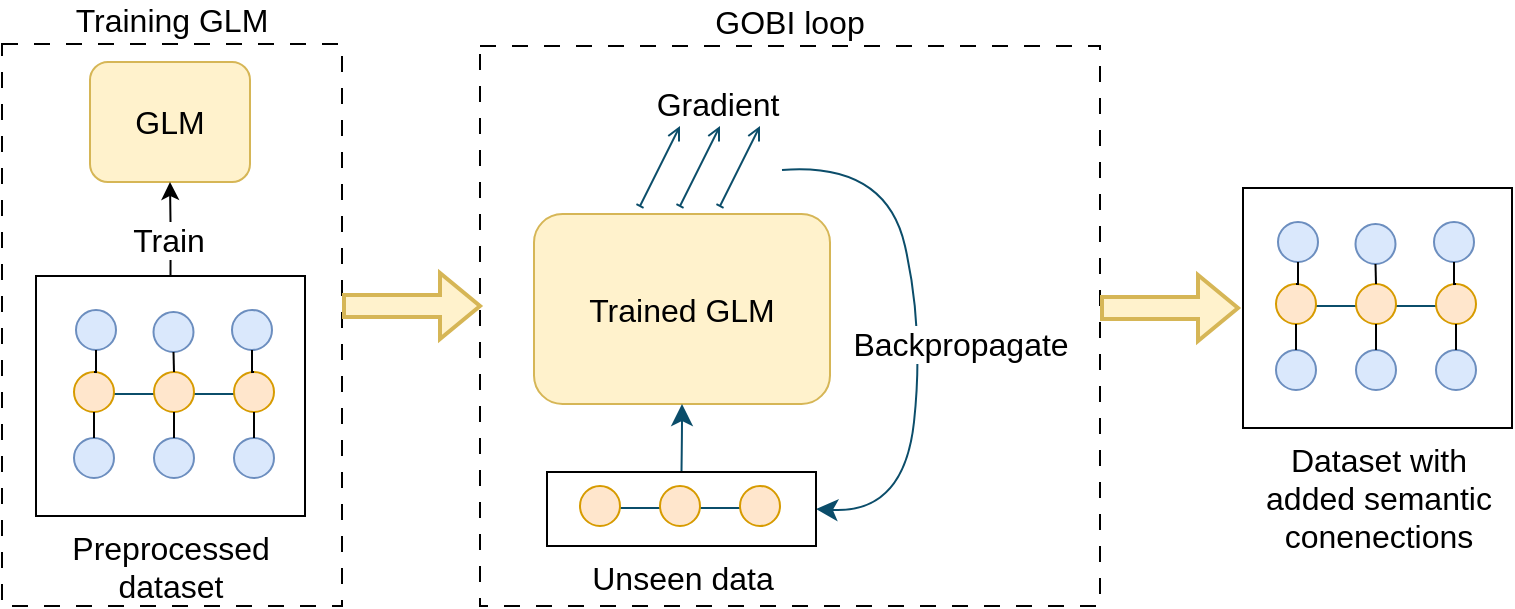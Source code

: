 <mxfile version="25.0.3" pages="2">
  <diagram name="Page-1" id="j71qi2FlLYeepC6pEye_">
    <mxGraphModel dx="1080" dy="1282" grid="1" gridSize="10" guides="1" tooltips="1" connect="1" arrows="1" fold="1" page="0" pageScale="1" pageWidth="850" pageHeight="1100" background="none" math="0" shadow="0">
      <root>
        <mxCell id="0" />
        <mxCell id="1" parent="0" />
        <mxCell id="PmZuJOxVh3LqJIQ0Piew-5" value="GOBI loop" style="rounded=0;whiteSpace=wrap;html=1;dashed=1;labelPosition=center;verticalLabelPosition=top;align=center;verticalAlign=bottom;fontSize=16;labelBackgroundColor=default;dashPattern=8 8;" parent="1" vertex="1">
          <mxGeometry x="280" y="-240" width="310" height="280" as="geometry" />
        </mxCell>
        <mxCell id="VduUfzYFmFQhs_q6ywTN-1" value="&lt;font color=&quot;#000000&quot;&gt;Trained GLM&lt;/font&gt;" style="rounded=1;whiteSpace=wrap;html=1;fontSize=16;labelBackgroundColor=none;fillColor=#fff2cc;strokeColor=#d6b656;" parent="1" vertex="1">
          <mxGeometry x="307" y="-156" width="148" height="95" as="geometry" />
        </mxCell>
        <mxCell id="VduUfzYFmFQhs_q6ywTN-7" value="" style="endArrow=classic;html=1;rounded=0;fontSize=12;startSize=8;endSize=8;curved=1;exitX=0.5;exitY=0;exitDx=0;exitDy=0;entryX=0.5;entryY=1;entryDx=0;entryDy=0;labelBackgroundColor=none;fontColor=default;strokeColor=#0B4D6A;" parent="1" source="VduUfzYFmFQhs_q6ywTN-3" target="VduUfzYFmFQhs_q6ywTN-1" edge="1">
          <mxGeometry width="50" height="50" relative="1" as="geometry">
            <mxPoint x="377" y="-36" as="sourcePoint" />
            <mxPoint x="373" y="-52" as="targetPoint" />
            <Array as="points">
              <mxPoint x="381" y="-47" />
            </Array>
          </mxGeometry>
        </mxCell>
        <mxCell id="VduUfzYFmFQhs_q6ywTN-9" value="&lt;font style=&quot;font-size: 16px;&quot;&gt;Backpropagate&lt;/font&gt;" style="curved=1;endArrow=classic;html=1;rounded=0;fontSize=12;startSize=9;endSize=8;entryX=1;entryY=0.5;entryDx=0;entryDy=0;startArrow=none;startFill=0;labelPosition=center;verticalLabelPosition=middle;align=center;verticalAlign=middle;labelBackgroundColor=default;fontColor=default;strokeColor=#0B4D6A;" parent="1" target="VduUfzYFmFQhs_q6ywTN-3" edge="1">
          <mxGeometry x="0.044" y="19" width="50" height="50" relative="1" as="geometry">
            <mxPoint x="431" y="-178" as="sourcePoint" />
            <mxPoint x="450" y="-80" as="targetPoint" />
            <Array as="points">
              <mxPoint x="483" y="-182" />
              <mxPoint x="502" y="-98" />
              <mxPoint x="492" y="-6" />
            </Array>
            <mxPoint as="offset" />
          </mxGeometry>
        </mxCell>
        <mxCell id="VduUfzYFmFQhs_q6ywTN-17" value="" style="endArrow=open;html=1;rounded=0;fontSize=12;startSize=2;endSize=5;curved=1;endFill=0;startArrow=baseDash;startFill=0;movable=0;resizable=0;rotatable=0;deletable=0;editable=0;locked=1;connectable=0;labelBackgroundColor=none;fontColor=default;strokeColor=#0B4D6A;" parent="1" edge="1">
          <mxGeometry width="50" height="50" relative="1" as="geometry">
            <mxPoint x="380" y="-160" as="sourcePoint" />
            <mxPoint x="400" y="-200" as="targetPoint" />
          </mxGeometry>
        </mxCell>
        <mxCell id="VduUfzYFmFQhs_q6ywTN-19" value="" style="endArrow=open;html=1;rounded=0;fontSize=12;startSize=2;endSize=5;curved=1;endFill=0;startArrow=baseDash;startFill=0;movable=0;resizable=0;rotatable=0;deletable=0;editable=0;locked=1;connectable=0;labelBackgroundColor=none;fontColor=default;strokeColor=#0B4D6A;" parent="1" edge="1">
          <mxGeometry width="50" height="50" relative="1" as="geometry">
            <mxPoint x="400" y="-160" as="sourcePoint" />
            <mxPoint x="420" y="-200" as="targetPoint" />
          </mxGeometry>
        </mxCell>
        <mxCell id="VduUfzYFmFQhs_q6ywTN-20" value="" style="endArrow=open;html=1;rounded=0;fontSize=12;startSize=2;endSize=5;curved=1;endFill=0;startArrow=baseDash;startFill=0;movable=0;resizable=0;rotatable=0;deletable=0;editable=0;locked=1;connectable=0;labelBackgroundColor=none;fontColor=default;strokeColor=#0B4D6A;" parent="1" edge="1">
          <mxGeometry width="50" height="50" relative="1" as="geometry">
            <mxPoint x="360" y="-160" as="sourcePoint" />
            <mxPoint x="380" y="-200" as="targetPoint" />
          </mxGeometry>
        </mxCell>
        <mxCell id="VduUfzYFmFQhs_q6ywTN-22" value="&lt;font color=&quot;#000000&quot;&gt;Gradient&lt;/font&gt;" style="text;strokeColor=none;fillColor=none;html=1;align=center;verticalAlign=middle;whiteSpace=wrap;rounded=0;fontSize=16;labelBackgroundColor=none;fontColor=#EEEEEE;" parent="1" vertex="1">
          <mxGeometry x="364" y="-226" width="70" height="30" as="geometry" />
        </mxCell>
        <mxCell id="PmZuJOxVh3LqJIQ0Piew-4" value="" style="group" parent="1" vertex="1" connectable="0">
          <mxGeometry x="313.5" y="-27" width="134.5" height="37" as="geometry" />
        </mxCell>
        <mxCell id="VduUfzYFmFQhs_q6ywTN-3" value="&lt;font color=&quot;#000000&quot;&gt;Unseen data&lt;/font&gt;" style="rounded=0;whiteSpace=wrap;html=1;fontSize=16;labelPosition=center;verticalLabelPosition=bottom;align=center;verticalAlign=top;labelBackgroundColor=none;" parent="PmZuJOxVh3LqJIQ0Piew-4" vertex="1">
          <mxGeometry width="134.5" height="37" as="geometry" />
        </mxCell>
        <mxCell id="PmZuJOxVh3LqJIQ0Piew-3" value="" style="group" parent="PmZuJOxVh3LqJIQ0Piew-4" vertex="1" connectable="0">
          <mxGeometry x="16.5" y="7" width="100" height="20" as="geometry" />
        </mxCell>
        <mxCell id="VduUfzYFmFQhs_q6ywTN-27" style="edgeStyle=none;curved=1;rounded=0;orthogonalLoop=1;jettySize=auto;html=1;exitX=1;exitY=0.5;exitDx=0;exitDy=0;entryX=0;entryY=0.5;entryDx=0;entryDy=0;fontSize=12;startSize=8;endSize=8;endArrow=none;endFill=0;labelBackgroundColor=none;fontColor=default;strokeColor=#0B4D6A;" parent="PmZuJOxVh3LqJIQ0Piew-3" edge="1">
          <mxGeometry relative="1" as="geometry">
            <mxPoint x="20" y="11" as="sourcePoint" />
            <mxPoint x="40" y="11" as="targetPoint" />
          </mxGeometry>
        </mxCell>
        <mxCell id="VduUfzYFmFQhs_q6ywTN-23" value="" style="ellipse;whiteSpace=wrap;html=1;aspect=fixed;fontSize=16;labelBackgroundColor=none;fillColor=#ffe6cc;strokeColor=#d79b00;" parent="PmZuJOxVh3LqJIQ0Piew-3" vertex="1">
          <mxGeometry width="20" height="20" as="geometry" />
        </mxCell>
        <mxCell id="VduUfzYFmFQhs_q6ywTN-28" style="edgeStyle=none;curved=1;rounded=0;orthogonalLoop=1;jettySize=auto;html=1;exitX=1;exitY=0.5;exitDx=0;exitDy=0;entryX=0;entryY=0.5;entryDx=0;entryDy=0;fontSize=12;startSize=8;endSize=8;endArrow=none;endFill=0;labelBackgroundColor=none;fontColor=default;strokeColor=#0B4D6A;" parent="PmZuJOxVh3LqJIQ0Piew-3" edge="1">
          <mxGeometry relative="1" as="geometry">
            <mxPoint x="60" y="11" as="sourcePoint" />
            <mxPoint x="80" y="11" as="targetPoint" />
          </mxGeometry>
        </mxCell>
        <mxCell id="VduUfzYFmFQhs_q6ywTN-24" value="" style="ellipse;whiteSpace=wrap;html=1;aspect=fixed;fontSize=16;labelBackgroundColor=none;fillColor=#ffe6cc;strokeColor=#d79b00;" parent="PmZuJOxVh3LqJIQ0Piew-3" vertex="1">
          <mxGeometry x="40" width="20" height="20" as="geometry" />
        </mxCell>
        <mxCell id="VduUfzYFmFQhs_q6ywTN-25" value="" style="ellipse;whiteSpace=wrap;html=1;aspect=fixed;fontSize=16;labelBackgroundColor=none;fillColor=#ffe6cc;strokeColor=#d79b00;" parent="PmZuJOxVh3LqJIQ0Piew-3" vertex="1">
          <mxGeometry x="80" width="20" height="20" as="geometry" />
        </mxCell>
        <mxCell id="PmZuJOxVh3LqJIQ0Piew-6" value="" style="shape=flexArrow;endArrow=classic;html=1;rounded=0;strokeWidth=2;fillColor=#fff2cc;strokeColor=#d6b656;" parent="1" edge="1">
          <mxGeometry width="50" height="50" relative="1" as="geometry">
            <mxPoint x="590" y="-109" as="sourcePoint" />
            <mxPoint x="660" y="-109" as="targetPoint" />
          </mxGeometry>
        </mxCell>
        <mxCell id="PmZuJOxVh3LqJIQ0Piew-59" value="" style="group" parent="1" vertex="1" connectable="0">
          <mxGeometry x="41" y="-241" width="170" height="281" as="geometry" />
        </mxCell>
        <mxCell id="PmZuJOxVh3LqJIQ0Piew-58" value="&lt;font style=&quot;font-size: 16px;&quot;&gt;Training GLM&lt;/font&gt;" style="rounded=0;whiteSpace=wrap;html=1;dashed=1;dashPattern=8 8;labelPosition=center;verticalLabelPosition=top;align=center;verticalAlign=bottom;" parent="PmZuJOxVh3LqJIQ0Piew-59" vertex="1">
          <mxGeometry width="170" height="281" as="geometry" />
        </mxCell>
        <mxCell id="PmZuJOxVh3LqJIQ0Piew-33" value="&lt;font color=&quot;#000000&quot;&gt;GLM&lt;/font&gt;" style="rounded=1;whiteSpace=wrap;html=1;fontSize=16;labelBackgroundColor=none;fillColor=#fff2cc;strokeColor=#d6b656;" parent="PmZuJOxVh3LqJIQ0Piew-59" vertex="1">
          <mxGeometry x="44" y="9" width="80" height="60" as="geometry" />
        </mxCell>
        <mxCell id="PmZuJOxVh3LqJIQ0Piew-56" style="edgeStyle=orthogonalEdgeStyle;rounded=0;orthogonalLoop=1;jettySize=auto;html=1;exitX=0.5;exitY=0;exitDx=0;exitDy=0;" parent="PmZuJOxVh3LqJIQ0Piew-59" source="PmZuJOxVh3LqJIQ0Piew-34" target="PmZuJOxVh3LqJIQ0Piew-33" edge="1">
          <mxGeometry relative="1" as="geometry" />
        </mxCell>
        <mxCell id="PmZuJOxVh3LqJIQ0Piew-57" value="Train" style="edgeLabel;html=1;align=center;verticalAlign=middle;resizable=0;points=[];fontSize=16;" parent="PmZuJOxVh3LqJIQ0Piew-56" vertex="1" connectable="0">
          <mxGeometry x="-0.224" y="2" relative="1" as="geometry">
            <mxPoint as="offset" />
          </mxGeometry>
        </mxCell>
        <mxCell id="PmZuJOxVh3LqJIQ0Piew-34" value="&lt;font color=&quot;#000000&quot;&gt;Preprocessed dataset&lt;/font&gt;" style="rounded=0;whiteSpace=wrap;html=1;fontSize=16;labelPosition=center;verticalLabelPosition=bottom;align=center;verticalAlign=top;labelBackgroundColor=none;" parent="PmZuJOxVh3LqJIQ0Piew-59" vertex="1">
          <mxGeometry x="17" y="116" width="134.5" height="120" as="geometry" />
        </mxCell>
        <mxCell id="PmZuJOxVh3LqJIQ0Piew-35" value="" style="group" parent="PmZuJOxVh3LqJIQ0Piew-59" vertex="1" connectable="0">
          <mxGeometry x="36" y="133" width="100" height="84" as="geometry" />
        </mxCell>
        <mxCell id="PmZuJOxVh3LqJIQ0Piew-36" style="edgeStyle=none;curved=1;rounded=0;orthogonalLoop=1;jettySize=auto;html=1;exitX=1;exitY=0.5;exitDx=0;exitDy=0;entryX=0;entryY=0.5;entryDx=0;entryDy=0;fontSize=12;startSize=8;endSize=8;endArrow=none;endFill=0;labelBackgroundColor=none;fontColor=default;strokeColor=#0B4D6A;" parent="PmZuJOxVh3LqJIQ0Piew-35" edge="1">
          <mxGeometry relative="1" as="geometry">
            <mxPoint x="20" y="42" as="sourcePoint" />
            <mxPoint x="40" y="42" as="targetPoint" />
          </mxGeometry>
        </mxCell>
        <mxCell id="PmZuJOxVh3LqJIQ0Piew-37" value="" style="ellipse;whiteSpace=wrap;html=1;aspect=fixed;fontSize=16;labelBackgroundColor=none;fillColor=#ffe6cc;strokeColor=#d79b00;" parent="PmZuJOxVh3LqJIQ0Piew-35" vertex="1">
          <mxGeometry y="31" width="20" height="20" as="geometry" />
        </mxCell>
        <mxCell id="PmZuJOxVh3LqJIQ0Piew-38" style="edgeStyle=none;curved=1;rounded=0;orthogonalLoop=1;jettySize=auto;html=1;exitX=1;exitY=0.5;exitDx=0;exitDy=0;entryX=0;entryY=0.5;entryDx=0;entryDy=0;fontSize=12;startSize=8;endSize=8;endArrow=none;endFill=0;labelBackgroundColor=none;fontColor=default;strokeColor=#0B4D6A;" parent="PmZuJOxVh3LqJIQ0Piew-35" edge="1">
          <mxGeometry relative="1" as="geometry">
            <mxPoint x="60" y="42" as="sourcePoint" />
            <mxPoint x="80" y="42" as="targetPoint" />
          </mxGeometry>
        </mxCell>
        <mxCell id="PmZuJOxVh3LqJIQ0Piew-39" value="" style="ellipse;whiteSpace=wrap;html=1;aspect=fixed;fontSize=16;labelBackgroundColor=none;fillColor=#ffe6cc;strokeColor=#d79b00;" parent="PmZuJOxVh3LqJIQ0Piew-35" vertex="1">
          <mxGeometry x="40" y="31" width="20" height="20" as="geometry" />
        </mxCell>
        <mxCell id="PmZuJOxVh3LqJIQ0Piew-40" value="" style="ellipse;whiteSpace=wrap;html=1;aspect=fixed;fontSize=16;labelBackgroundColor=none;fillColor=#ffe6cc;strokeColor=#d79b00;" parent="PmZuJOxVh3LqJIQ0Piew-35" vertex="1">
          <mxGeometry x="80" y="31" width="20" height="20" as="geometry" />
        </mxCell>
        <mxCell id="PmZuJOxVh3LqJIQ0Piew-41" value="" style="ellipse;whiteSpace=wrap;html=1;aspect=fixed;fontSize=16;labelBackgroundColor=none;fillColor=#dae8fc;strokeColor=#6c8ebf;" parent="PmZuJOxVh3LqJIQ0Piew-35" vertex="1">
          <mxGeometry y="64" width="20" height="20" as="geometry" />
        </mxCell>
        <mxCell id="PmZuJOxVh3LqJIQ0Piew-42" value="" style="ellipse;whiteSpace=wrap;html=1;aspect=fixed;fontSize=16;labelBackgroundColor=none;fillColor=#dae8fc;strokeColor=#6c8ebf;" parent="PmZuJOxVh3LqJIQ0Piew-35" vertex="1">
          <mxGeometry x="40" y="64" width="20" height="20" as="geometry" />
        </mxCell>
        <mxCell id="PmZuJOxVh3LqJIQ0Piew-43" style="edgeStyle=orthogonalEdgeStyle;rounded=0;orthogonalLoop=1;jettySize=auto;html=1;exitX=0.5;exitY=1;exitDx=0;exitDy=0;entryX=0.5;entryY=0;entryDx=0;entryDy=0;endArrow=none;endFill=0;" parent="PmZuJOxVh3LqJIQ0Piew-35" source="PmZuJOxVh3LqJIQ0Piew-39" target="PmZuJOxVh3LqJIQ0Piew-42" edge="1">
          <mxGeometry relative="1" as="geometry" />
        </mxCell>
        <mxCell id="PmZuJOxVh3LqJIQ0Piew-44" value="" style="ellipse;whiteSpace=wrap;html=1;aspect=fixed;fontSize=16;labelBackgroundColor=none;fillColor=#dae8fc;strokeColor=#6c8ebf;" parent="PmZuJOxVh3LqJIQ0Piew-35" vertex="1">
          <mxGeometry x="80" y="64" width="20" height="20" as="geometry" />
        </mxCell>
        <mxCell id="PmZuJOxVh3LqJIQ0Piew-45" style="edgeStyle=orthogonalEdgeStyle;rounded=0;orthogonalLoop=1;jettySize=auto;html=1;exitX=0.5;exitY=1;exitDx=0;exitDy=0;entryX=0.5;entryY=0;entryDx=0;entryDy=0;endArrow=none;endFill=0;" parent="PmZuJOxVh3LqJIQ0Piew-35" source="PmZuJOxVh3LqJIQ0Piew-40" target="PmZuJOxVh3LqJIQ0Piew-44" edge="1">
          <mxGeometry relative="1" as="geometry" />
        </mxCell>
        <mxCell id="PmZuJOxVh3LqJIQ0Piew-46" value="" style="ellipse;whiteSpace=wrap;html=1;aspect=fixed;fontSize=16;labelBackgroundColor=none;fillColor=#dae8fc;strokeColor=#6c8ebf;" parent="PmZuJOxVh3LqJIQ0Piew-35" vertex="1">
          <mxGeometry x="1" width="20" height="20" as="geometry" />
        </mxCell>
        <mxCell id="PmZuJOxVh3LqJIQ0Piew-47" style="edgeStyle=orthogonalEdgeStyle;rounded=0;orthogonalLoop=1;jettySize=auto;html=1;exitX=0.5;exitY=0;exitDx=0;exitDy=0;entryX=0.5;entryY=1;entryDx=0;entryDy=0;endArrow=none;endFill=0;" parent="PmZuJOxVh3LqJIQ0Piew-35" source="PmZuJOxVh3LqJIQ0Piew-37" target="PmZuJOxVh3LqJIQ0Piew-46" edge="1">
          <mxGeometry relative="1" as="geometry" />
        </mxCell>
        <mxCell id="PmZuJOxVh3LqJIQ0Piew-48" value="" style="ellipse;whiteSpace=wrap;html=1;aspect=fixed;fontSize=16;labelBackgroundColor=none;fillColor=#dae8fc;strokeColor=#6c8ebf;" parent="PmZuJOxVh3LqJIQ0Piew-35" vertex="1">
          <mxGeometry x="39.75" y="1" width="20" height="20" as="geometry" />
        </mxCell>
        <mxCell id="PmZuJOxVh3LqJIQ0Piew-49" value="" style="ellipse;whiteSpace=wrap;html=1;aspect=fixed;fontSize=16;labelBackgroundColor=none;fillColor=#dae8fc;strokeColor=#6c8ebf;" parent="PmZuJOxVh3LqJIQ0Piew-35" vertex="1">
          <mxGeometry x="79" width="20" height="20" as="geometry" />
        </mxCell>
        <mxCell id="PmZuJOxVh3LqJIQ0Piew-50" style="rounded=0;orthogonalLoop=1;jettySize=auto;html=1;exitX=0.5;exitY=0;exitDx=0;exitDy=0;entryX=0.5;entryY=1;entryDx=0;entryDy=0;strokeColor=none;endArrow=none;endFill=0;" parent="PmZuJOxVh3LqJIQ0Piew-35" source="PmZuJOxVh3LqJIQ0Piew-39" target="PmZuJOxVh3LqJIQ0Piew-48" edge="1">
          <mxGeometry relative="1" as="geometry" />
        </mxCell>
        <mxCell id="PmZuJOxVh3LqJIQ0Piew-51" value="" style="endArrow=none;html=1;rounded=0;entryX=0.5;entryY=1;entryDx=0;entryDy=0;exitX=0.5;exitY=0;exitDx=0;exitDy=0;" parent="PmZuJOxVh3LqJIQ0Piew-35" source="PmZuJOxVh3LqJIQ0Piew-39" target="PmZuJOxVh3LqJIQ0Piew-48" edge="1">
          <mxGeometry width="50" height="50" relative="1" as="geometry">
            <mxPoint x="-194" y="123" as="sourcePoint" />
            <mxPoint x="-144" y="73" as="targetPoint" />
          </mxGeometry>
        </mxCell>
        <mxCell id="PmZuJOxVh3LqJIQ0Piew-52" style="edgeStyle=orthogonalEdgeStyle;rounded=0;orthogonalLoop=1;jettySize=auto;html=1;exitX=0.5;exitY=0;exitDx=0;exitDy=0;entryX=0.5;entryY=1;entryDx=0;entryDy=0;endArrow=none;endFill=0;" parent="PmZuJOxVh3LqJIQ0Piew-35" source="PmZuJOxVh3LqJIQ0Piew-40" target="PmZuJOxVh3LqJIQ0Piew-49" edge="1">
          <mxGeometry relative="1" as="geometry" />
        </mxCell>
        <mxCell id="PmZuJOxVh3LqJIQ0Piew-53" value="" style="endArrow=none;html=1;rounded=0;entryX=0.5;entryY=1;entryDx=0;entryDy=0;" parent="PmZuJOxVh3LqJIQ0Piew-35" source="PmZuJOxVh3LqJIQ0Piew-41" target="PmZuJOxVh3LqJIQ0Piew-37" edge="1">
          <mxGeometry width="50" height="50" relative="1" as="geometry">
            <mxPoint x="-194" y="123" as="sourcePoint" />
            <mxPoint x="-144" y="73" as="targetPoint" />
          </mxGeometry>
        </mxCell>
        <mxCell id="PmZuJOxVh3LqJIQ0Piew-60" value="" style="shape=flexArrow;endArrow=classic;html=1;rounded=0;strokeWidth=2;fillColor=#fff2cc;strokeColor=#d6b656;" parent="1" edge="1">
          <mxGeometry width="50" height="50" relative="1" as="geometry">
            <mxPoint x="211" y="-110" as="sourcePoint" />
            <mxPoint x="281" y="-110" as="targetPoint" />
          </mxGeometry>
        </mxCell>
        <mxCell id="PmZuJOxVh3LqJIQ0Piew-61" value="" style="group" parent="1" vertex="1" connectable="0">
          <mxGeometry x="661.5" y="-169" width="134.5" height="120" as="geometry" />
        </mxCell>
        <mxCell id="PmZuJOxVh3LqJIQ0Piew-8" value="&lt;font color=&quot;#000000&quot;&gt;Dataset with added semantic conenections&lt;/font&gt;" style="rounded=0;whiteSpace=wrap;html=1;fontSize=16;labelPosition=center;verticalLabelPosition=bottom;align=center;verticalAlign=top;labelBackgroundColor=none;" parent="PmZuJOxVh3LqJIQ0Piew-61" vertex="1">
          <mxGeometry width="134.5" height="120" as="geometry" />
        </mxCell>
        <mxCell id="PmZuJOxVh3LqJIQ0Piew-32" value="" style="group" parent="PmZuJOxVh3LqJIQ0Piew-61" vertex="1" connectable="0">
          <mxGeometry x="16.5" y="17" width="100" height="84" as="geometry" />
        </mxCell>
        <mxCell id="PmZuJOxVh3LqJIQ0Piew-10" style="edgeStyle=none;curved=1;rounded=0;orthogonalLoop=1;jettySize=auto;html=1;exitX=1;exitY=0.5;exitDx=0;exitDy=0;entryX=0;entryY=0.5;entryDx=0;entryDy=0;fontSize=12;startSize=8;endSize=8;endArrow=none;endFill=0;labelBackgroundColor=none;fontColor=default;strokeColor=#0B4D6A;" parent="PmZuJOxVh3LqJIQ0Piew-32" edge="1">
          <mxGeometry relative="1" as="geometry">
            <mxPoint x="20" y="42" as="sourcePoint" />
            <mxPoint x="40" y="42" as="targetPoint" />
          </mxGeometry>
        </mxCell>
        <mxCell id="PmZuJOxVh3LqJIQ0Piew-11" value="" style="ellipse;whiteSpace=wrap;html=1;aspect=fixed;fontSize=16;labelBackgroundColor=none;fillColor=#ffe6cc;strokeColor=#d79b00;" parent="PmZuJOxVh3LqJIQ0Piew-32" vertex="1">
          <mxGeometry y="31" width="20" height="20" as="geometry" />
        </mxCell>
        <mxCell id="PmZuJOxVh3LqJIQ0Piew-12" style="edgeStyle=none;curved=1;rounded=0;orthogonalLoop=1;jettySize=auto;html=1;exitX=1;exitY=0.5;exitDx=0;exitDy=0;entryX=0;entryY=0.5;entryDx=0;entryDy=0;fontSize=12;startSize=8;endSize=8;endArrow=none;endFill=0;labelBackgroundColor=none;fontColor=default;strokeColor=#0B4D6A;" parent="PmZuJOxVh3LqJIQ0Piew-32" edge="1">
          <mxGeometry relative="1" as="geometry">
            <mxPoint x="60" y="42" as="sourcePoint" />
            <mxPoint x="80" y="42" as="targetPoint" />
          </mxGeometry>
        </mxCell>
        <mxCell id="PmZuJOxVh3LqJIQ0Piew-13" value="" style="ellipse;whiteSpace=wrap;html=1;aspect=fixed;fontSize=16;labelBackgroundColor=none;fillColor=#ffe6cc;strokeColor=#d79b00;" parent="PmZuJOxVh3LqJIQ0Piew-32" vertex="1">
          <mxGeometry x="40" y="31" width="20" height="20" as="geometry" />
        </mxCell>
        <mxCell id="PmZuJOxVh3LqJIQ0Piew-14" value="" style="ellipse;whiteSpace=wrap;html=1;aspect=fixed;fontSize=16;labelBackgroundColor=none;fillColor=#ffe6cc;strokeColor=#d79b00;" parent="PmZuJOxVh3LqJIQ0Piew-32" vertex="1">
          <mxGeometry x="80" y="31" width="20" height="20" as="geometry" />
        </mxCell>
        <mxCell id="PmZuJOxVh3LqJIQ0Piew-15" value="" style="ellipse;whiteSpace=wrap;html=1;aspect=fixed;fontSize=16;labelBackgroundColor=none;fillColor=#dae8fc;strokeColor=#6c8ebf;" parent="PmZuJOxVh3LqJIQ0Piew-32" vertex="1">
          <mxGeometry y="64" width="20" height="20" as="geometry" />
        </mxCell>
        <mxCell id="PmZuJOxVh3LqJIQ0Piew-17" value="" style="ellipse;whiteSpace=wrap;html=1;aspect=fixed;fontSize=16;labelBackgroundColor=none;fillColor=#dae8fc;strokeColor=#6c8ebf;" parent="PmZuJOxVh3LqJIQ0Piew-32" vertex="1">
          <mxGeometry x="40" y="64" width="20" height="20" as="geometry" />
        </mxCell>
        <mxCell id="PmZuJOxVh3LqJIQ0Piew-28" style="edgeStyle=orthogonalEdgeStyle;rounded=0;orthogonalLoop=1;jettySize=auto;html=1;exitX=0.5;exitY=1;exitDx=0;exitDy=0;entryX=0.5;entryY=0;entryDx=0;entryDy=0;endArrow=none;endFill=0;" parent="PmZuJOxVh3LqJIQ0Piew-32" source="PmZuJOxVh3LqJIQ0Piew-13" target="PmZuJOxVh3LqJIQ0Piew-17" edge="1">
          <mxGeometry relative="1" as="geometry" />
        </mxCell>
        <mxCell id="PmZuJOxVh3LqJIQ0Piew-18" value="" style="ellipse;whiteSpace=wrap;html=1;aspect=fixed;fontSize=16;labelBackgroundColor=none;fillColor=#dae8fc;strokeColor=#6c8ebf;" parent="PmZuJOxVh3LqJIQ0Piew-32" vertex="1">
          <mxGeometry x="80" y="64" width="20" height="20" as="geometry" />
        </mxCell>
        <mxCell id="PmZuJOxVh3LqJIQ0Piew-30" style="edgeStyle=orthogonalEdgeStyle;rounded=0;orthogonalLoop=1;jettySize=auto;html=1;exitX=0.5;exitY=1;exitDx=0;exitDy=0;entryX=0.5;entryY=0;entryDx=0;entryDy=0;endArrow=none;endFill=0;" parent="PmZuJOxVh3LqJIQ0Piew-32" source="PmZuJOxVh3LqJIQ0Piew-14" target="PmZuJOxVh3LqJIQ0Piew-18" edge="1">
          <mxGeometry relative="1" as="geometry" />
        </mxCell>
        <mxCell id="PmZuJOxVh3LqJIQ0Piew-19" value="" style="ellipse;whiteSpace=wrap;html=1;aspect=fixed;fontSize=16;labelBackgroundColor=none;fillColor=#dae8fc;strokeColor=#6c8ebf;" parent="PmZuJOxVh3LqJIQ0Piew-32" vertex="1">
          <mxGeometry x="1" width="20" height="20" as="geometry" />
        </mxCell>
        <mxCell id="PmZuJOxVh3LqJIQ0Piew-23" style="edgeStyle=orthogonalEdgeStyle;rounded=0;orthogonalLoop=1;jettySize=auto;html=1;exitX=0.5;exitY=0;exitDx=0;exitDy=0;entryX=0.5;entryY=1;entryDx=0;entryDy=0;endArrow=none;endFill=0;" parent="PmZuJOxVh3LqJIQ0Piew-32" source="PmZuJOxVh3LqJIQ0Piew-11" target="PmZuJOxVh3LqJIQ0Piew-19" edge="1">
          <mxGeometry relative="1" as="geometry" />
        </mxCell>
        <mxCell id="PmZuJOxVh3LqJIQ0Piew-20" value="" style="ellipse;whiteSpace=wrap;html=1;aspect=fixed;fontSize=16;labelBackgroundColor=none;fillColor=#dae8fc;strokeColor=#6c8ebf;" parent="PmZuJOxVh3LqJIQ0Piew-32" vertex="1">
          <mxGeometry x="39.75" y="1" width="20" height="20" as="geometry" />
        </mxCell>
        <mxCell id="PmZuJOxVh3LqJIQ0Piew-21" value="" style="ellipse;whiteSpace=wrap;html=1;aspect=fixed;fontSize=16;labelBackgroundColor=none;fillColor=#dae8fc;strokeColor=#6c8ebf;" parent="PmZuJOxVh3LqJIQ0Piew-32" vertex="1">
          <mxGeometry x="79" width="20" height="20" as="geometry" />
        </mxCell>
        <mxCell id="PmZuJOxVh3LqJIQ0Piew-24" style="rounded=0;orthogonalLoop=1;jettySize=auto;html=1;exitX=0.5;exitY=0;exitDx=0;exitDy=0;entryX=0.5;entryY=1;entryDx=0;entryDy=0;strokeColor=none;endArrow=none;endFill=0;" parent="PmZuJOxVh3LqJIQ0Piew-32" source="PmZuJOxVh3LqJIQ0Piew-13" target="PmZuJOxVh3LqJIQ0Piew-20" edge="1">
          <mxGeometry relative="1" as="geometry" />
        </mxCell>
        <mxCell id="PmZuJOxVh3LqJIQ0Piew-26" value="" style="endArrow=none;html=1;rounded=0;entryX=0.5;entryY=1;entryDx=0;entryDy=0;exitX=0.5;exitY=0;exitDx=0;exitDy=0;" parent="PmZuJOxVh3LqJIQ0Piew-32" source="PmZuJOxVh3LqJIQ0Piew-13" target="PmZuJOxVh3LqJIQ0Piew-20" edge="1">
          <mxGeometry width="50" height="50" relative="1" as="geometry">
            <mxPoint x="-194" y="123" as="sourcePoint" />
            <mxPoint x="-144" y="73" as="targetPoint" />
          </mxGeometry>
        </mxCell>
        <mxCell id="PmZuJOxVh3LqJIQ0Piew-25" style="edgeStyle=orthogonalEdgeStyle;rounded=0;orthogonalLoop=1;jettySize=auto;html=1;exitX=0.5;exitY=0;exitDx=0;exitDy=0;entryX=0.5;entryY=1;entryDx=0;entryDy=0;endArrow=none;endFill=0;" parent="PmZuJOxVh3LqJIQ0Piew-32" source="PmZuJOxVh3LqJIQ0Piew-14" target="PmZuJOxVh3LqJIQ0Piew-21" edge="1">
          <mxGeometry relative="1" as="geometry" />
        </mxCell>
        <mxCell id="PmZuJOxVh3LqJIQ0Piew-27" value="" style="endArrow=none;html=1;rounded=0;entryX=0.5;entryY=1;entryDx=0;entryDy=0;" parent="PmZuJOxVh3LqJIQ0Piew-32" source="PmZuJOxVh3LqJIQ0Piew-15" target="PmZuJOxVh3LqJIQ0Piew-11" edge="1">
          <mxGeometry width="50" height="50" relative="1" as="geometry">
            <mxPoint x="-194" y="123" as="sourcePoint" />
            <mxPoint x="-144" y="73" as="targetPoint" />
          </mxGeometry>
        </mxCell>
      </root>
    </mxGraphModel>
  </diagram>
  <diagram id="nz_kcCbwJ3b47ivmLPSk" name="Page-2">
    <mxGraphModel dx="1221" dy="2374" grid="1" gridSize="10" guides="1" tooltips="1" connect="1" arrows="1" fold="1" page="1" pageScale="1" pageWidth="850" pageHeight="1100" math="0" shadow="0">
      <root>
        <mxCell id="0" />
        <mxCell id="1" parent="0" />
        <mxCell id="kTywqOv0vAA4DVW80QkY-91" value="" style="rounded=0;whiteSpace=wrap;html=1;fillColor=#f5f5f5;fontColor=#333333;strokeColor=#666666;" vertex="1" parent="1">
          <mxGeometry x="380" y="-28" width="630" height="430" as="geometry" />
        </mxCell>
        <mxCell id="kTywqOv0vAA4DVW80QkY-63" value="" style="rounded=0;whiteSpace=wrap;html=1;" vertex="1" parent="1">
          <mxGeometry x="630" y="70" width="82.5" height="90" as="geometry" />
        </mxCell>
        <mxCell id="kTywqOv0vAA4DVW80QkY-30" value="" style="group" vertex="1" connectable="0" parent="1">
          <mxGeometry x="546.5" y="243" width="540" height="157" as="geometry" />
        </mxCell>
        <mxCell id="kTywqOv0vAA4DVW80QkY-65" value="" style="rounded=0;whiteSpace=wrap;html=1;" vertex="1" parent="kTywqOv0vAA4DVW80QkY-30">
          <mxGeometry x="83.5" y="-63" width="82.5" height="90" as="geometry" />
        </mxCell>
        <mxCell id="kTywqOv0vAA4DVW80QkY-32" value="" style="ellipse;whiteSpace=wrap;html=1;aspect=fixed;fontSize=16;labelBackgroundColor=none;fillColor=#ffe6cc;strokeColor=#d79b00;" vertex="1" parent="kTywqOv0vAA4DVW80QkY-30">
          <mxGeometry x="90" y="-129" width="20" height="20" as="geometry" />
        </mxCell>
        <mxCell id="kTywqOv0vAA4DVW80QkY-34" value="" style="ellipse;whiteSpace=wrap;html=1;aspect=fixed;fontSize=16;labelBackgroundColor=none;fillColor=#ffe6cc;strokeColor=#d79b00;" vertex="1" parent="kTywqOv0vAA4DVW80QkY-30">
          <mxGeometry x="130" y="-129" width="20" height="20" as="geometry" />
        </mxCell>
        <mxCell id="kTywqOv0vAA4DVW80QkY-41" value="" style="ellipse;whiteSpace=wrap;html=1;aspect=fixed;fontSize=16;labelBackgroundColor=none;fillColor=#dae8fc;strokeColor=#6c8ebf;" vertex="1" parent="kTywqOv0vAA4DVW80QkY-30">
          <mxGeometry x="91" y="-160" width="20" height="20" as="geometry" />
        </mxCell>
        <mxCell id="kTywqOv0vAA4DVW80QkY-42" style="edgeStyle=orthogonalEdgeStyle;rounded=0;orthogonalLoop=1;jettySize=auto;html=1;exitX=0.5;exitY=0;exitDx=0;exitDy=0;entryX=0.5;entryY=1;entryDx=0;entryDy=0;endArrow=none;endFill=0;" edge="1" parent="kTywqOv0vAA4DVW80QkY-30" source="kTywqOv0vAA4DVW80QkY-32" target="kTywqOv0vAA4DVW80QkY-41">
          <mxGeometry relative="1" as="geometry" />
        </mxCell>
        <mxCell id="kTywqOv0vAA4DVW80QkY-43" value="" style="ellipse;whiteSpace=wrap;html=1;aspect=fixed;fontSize=16;labelBackgroundColor=none;fillColor=#dae8fc;strokeColor=#6c8ebf;" vertex="1" parent="kTywqOv0vAA4DVW80QkY-30">
          <mxGeometry x="129.75" y="-159" width="20" height="20" as="geometry" />
        </mxCell>
        <mxCell id="kTywqOv0vAA4DVW80QkY-45" style="rounded=0;orthogonalLoop=1;jettySize=auto;html=1;exitX=0.5;exitY=0;exitDx=0;exitDy=0;entryX=0.5;entryY=1;entryDx=0;entryDy=0;strokeColor=none;endArrow=none;endFill=0;" edge="1" parent="kTywqOv0vAA4DVW80QkY-30" source="kTywqOv0vAA4DVW80QkY-34" target="kTywqOv0vAA4DVW80QkY-43">
          <mxGeometry relative="1" as="geometry" />
        </mxCell>
        <mxCell id="kTywqOv0vAA4DVW80QkY-46" value="" style="endArrow=none;html=1;rounded=0;entryX=0.5;entryY=1;entryDx=0;entryDy=0;exitX=0.5;exitY=0;exitDx=0;exitDy=0;" edge="1" parent="kTywqOv0vAA4DVW80QkY-30" source="kTywqOv0vAA4DVW80QkY-34" target="kTywqOv0vAA4DVW80QkY-43">
          <mxGeometry width="50" height="50" relative="1" as="geometry">
            <mxPoint x="-104" y="-37" as="sourcePoint" />
            <mxPoint x="-54" y="-87" as="targetPoint" />
          </mxGeometry>
        </mxCell>
        <mxCell id="kTywqOv0vAA4DVW80QkY-84" value="" style="rounded=0;whiteSpace=wrap;html=1;fillColor=#f5f5f5;fontColor=#333333;strokeColor=#666666;" vertex="1" parent="1">
          <mxGeometry x="30" y="-30" width="340" height="430" as="geometry" />
        </mxCell>
        <mxCell id="kTywqOv0vAA4DVW80QkY-68" style="edgeStyle=orthogonalEdgeStyle;rounded=0;orthogonalLoop=1;jettySize=auto;html=1;exitX=1;exitY=0.75;exitDx=0;exitDy=0;entryX=0.5;entryY=1;entryDx=0;entryDy=0;" edge="1" parent="1" source="kTywqOv0vAA4DVW80QkY-65" target="kTywqOv0vAA4DVW80QkY-67">
          <mxGeometry relative="1" as="geometry" />
        </mxCell>
        <mxCell id="kTywqOv0vAA4DVW80QkY-69" style="edgeStyle=orthogonalEdgeStyle;rounded=0;orthogonalLoop=1;jettySize=auto;html=1;exitX=1.012;exitY=0.333;exitDx=0;exitDy=0;entryX=0.5;entryY=0;entryDx=0;entryDy=0;exitPerimeter=0;" edge="1" parent="1" source="kTywqOv0vAA4DVW80QkY-63" target="kTywqOv0vAA4DVW80QkY-67">
          <mxGeometry relative="1" as="geometry" />
        </mxCell>
        <mxCell id="Qs6-isxW69TQ2bi8jiB1-1" value="" style="group" vertex="1" connectable="0" parent="1">
          <mxGeometry x="110" y="20" width="170" height="281" as="geometry" />
        </mxCell>
        <mxCell id="Qs6-isxW69TQ2bi8jiB1-2" value="" style="rounded=0;whiteSpace=wrap;html=1;dashed=1;dashPattern=8 8;labelPosition=center;verticalLabelPosition=top;align=center;verticalAlign=bottom;" vertex="1" parent="Qs6-isxW69TQ2bi8jiB1-1">
          <mxGeometry width="170" height="281" as="geometry" />
        </mxCell>
        <mxCell id="Qs6-isxW69TQ2bi8jiB1-3" value="&lt;font color=&quot;#000000&quot;&gt;GLM&lt;/font&gt;" style="rounded=1;whiteSpace=wrap;html=1;fontSize=16;labelBackgroundColor=none;fillColor=#fff2cc;strokeColor=#d6b656;" vertex="1" parent="Qs6-isxW69TQ2bi8jiB1-1">
          <mxGeometry x="44" y="9" width="80" height="60" as="geometry" />
        </mxCell>
        <mxCell id="Qs6-isxW69TQ2bi8jiB1-4" style="edgeStyle=orthogonalEdgeStyle;rounded=0;orthogonalLoop=1;jettySize=auto;html=1;exitX=0.5;exitY=0;exitDx=0;exitDy=0;" edge="1" parent="Qs6-isxW69TQ2bi8jiB1-1" source="Qs6-isxW69TQ2bi8jiB1-6" target="Qs6-isxW69TQ2bi8jiB1-3">
          <mxGeometry relative="1" as="geometry" />
        </mxCell>
        <mxCell id="Qs6-isxW69TQ2bi8jiB1-5" value="Train" style="edgeLabel;html=1;align=center;verticalAlign=middle;resizable=0;points=[];fontSize=16;" vertex="1" connectable="0" parent="Qs6-isxW69TQ2bi8jiB1-4">
          <mxGeometry x="-0.224" y="2" relative="1" as="geometry">
            <mxPoint as="offset" />
          </mxGeometry>
        </mxCell>
        <mxCell id="Qs6-isxW69TQ2bi8jiB1-6" value="&lt;font color=&quot;#000000&quot;&gt;Preprocessed dataset&lt;/font&gt;" style="rounded=0;whiteSpace=wrap;html=1;fontSize=16;labelPosition=center;verticalLabelPosition=bottom;align=center;verticalAlign=top;labelBackgroundColor=none;" vertex="1" parent="Qs6-isxW69TQ2bi8jiB1-1">
          <mxGeometry x="17" y="116" width="134.5" height="120" as="geometry" />
        </mxCell>
        <mxCell id="Qs6-isxW69TQ2bi8jiB1-7" value="" style="group" vertex="1" connectable="0" parent="Qs6-isxW69TQ2bi8jiB1-1">
          <mxGeometry x="36" y="133" width="100" height="84" as="geometry" />
        </mxCell>
        <mxCell id="Qs6-isxW69TQ2bi8jiB1-8" style="edgeStyle=none;curved=1;rounded=0;orthogonalLoop=1;jettySize=auto;html=1;exitX=1;exitY=0.5;exitDx=0;exitDy=0;entryX=0;entryY=0.5;entryDx=0;entryDy=0;fontSize=12;startSize=8;endSize=8;endArrow=none;endFill=0;labelBackgroundColor=none;fontColor=default;strokeColor=#0B4D6A;" edge="1" parent="Qs6-isxW69TQ2bi8jiB1-7">
          <mxGeometry relative="1" as="geometry">
            <mxPoint x="20" y="42" as="sourcePoint" />
            <mxPoint x="40" y="42" as="targetPoint" />
          </mxGeometry>
        </mxCell>
        <mxCell id="Qs6-isxW69TQ2bi8jiB1-9" value="" style="ellipse;whiteSpace=wrap;html=1;aspect=fixed;fontSize=16;labelBackgroundColor=none;fillColor=#ffe6cc;strokeColor=#d79b00;" vertex="1" parent="Qs6-isxW69TQ2bi8jiB1-7">
          <mxGeometry y="31" width="20" height="20" as="geometry" />
        </mxCell>
        <mxCell id="Qs6-isxW69TQ2bi8jiB1-10" style="edgeStyle=none;curved=1;rounded=0;orthogonalLoop=1;jettySize=auto;html=1;exitX=1;exitY=0.5;exitDx=0;exitDy=0;entryX=0;entryY=0.5;entryDx=0;entryDy=0;fontSize=12;startSize=8;endSize=8;endArrow=none;endFill=0;labelBackgroundColor=none;fontColor=default;strokeColor=#0B4D6A;" edge="1" parent="Qs6-isxW69TQ2bi8jiB1-7">
          <mxGeometry relative="1" as="geometry">
            <mxPoint x="60" y="42" as="sourcePoint" />
            <mxPoint x="80" y="42" as="targetPoint" />
          </mxGeometry>
        </mxCell>
        <mxCell id="Qs6-isxW69TQ2bi8jiB1-11" value="" style="ellipse;whiteSpace=wrap;html=1;aspect=fixed;fontSize=16;labelBackgroundColor=none;fillColor=#ffe6cc;strokeColor=#d79b00;" vertex="1" parent="Qs6-isxW69TQ2bi8jiB1-7">
          <mxGeometry x="40" y="31" width="20" height="20" as="geometry" />
        </mxCell>
        <mxCell id="Qs6-isxW69TQ2bi8jiB1-12" value="" style="ellipse;whiteSpace=wrap;html=1;aspect=fixed;fontSize=16;labelBackgroundColor=none;fillColor=#ffe6cc;strokeColor=#d79b00;" vertex="1" parent="Qs6-isxW69TQ2bi8jiB1-7">
          <mxGeometry x="80" y="31" width="20" height="20" as="geometry" />
        </mxCell>
        <mxCell id="Qs6-isxW69TQ2bi8jiB1-13" value="" style="ellipse;whiteSpace=wrap;html=1;aspect=fixed;fontSize=16;labelBackgroundColor=none;fillColor=#dae8fc;strokeColor=#6c8ebf;" vertex="1" parent="Qs6-isxW69TQ2bi8jiB1-7">
          <mxGeometry y="64" width="20" height="20" as="geometry" />
        </mxCell>
        <mxCell id="Qs6-isxW69TQ2bi8jiB1-14" value="" style="ellipse;whiteSpace=wrap;html=1;aspect=fixed;fontSize=16;labelBackgroundColor=none;fillColor=#dae8fc;strokeColor=#6c8ebf;" vertex="1" parent="Qs6-isxW69TQ2bi8jiB1-7">
          <mxGeometry x="40" y="64" width="20" height="20" as="geometry" />
        </mxCell>
        <mxCell id="Qs6-isxW69TQ2bi8jiB1-15" style="edgeStyle=orthogonalEdgeStyle;rounded=0;orthogonalLoop=1;jettySize=auto;html=1;exitX=0.5;exitY=1;exitDx=0;exitDy=0;entryX=0.5;entryY=0;entryDx=0;entryDy=0;endArrow=none;endFill=0;" edge="1" parent="Qs6-isxW69TQ2bi8jiB1-7" source="Qs6-isxW69TQ2bi8jiB1-11" target="Qs6-isxW69TQ2bi8jiB1-14">
          <mxGeometry relative="1" as="geometry" />
        </mxCell>
        <mxCell id="Qs6-isxW69TQ2bi8jiB1-16" value="" style="ellipse;whiteSpace=wrap;html=1;aspect=fixed;fontSize=16;labelBackgroundColor=none;fillColor=#dae8fc;strokeColor=#6c8ebf;" vertex="1" parent="Qs6-isxW69TQ2bi8jiB1-7">
          <mxGeometry x="80" y="64" width="20" height="20" as="geometry" />
        </mxCell>
        <mxCell id="Qs6-isxW69TQ2bi8jiB1-17" style="edgeStyle=orthogonalEdgeStyle;rounded=0;orthogonalLoop=1;jettySize=auto;html=1;exitX=0.5;exitY=1;exitDx=0;exitDy=0;entryX=0.5;entryY=0;entryDx=0;entryDy=0;endArrow=none;endFill=0;" edge="1" parent="Qs6-isxW69TQ2bi8jiB1-7" source="Qs6-isxW69TQ2bi8jiB1-12" target="Qs6-isxW69TQ2bi8jiB1-16">
          <mxGeometry relative="1" as="geometry" />
        </mxCell>
        <mxCell id="Qs6-isxW69TQ2bi8jiB1-18" value="" style="ellipse;whiteSpace=wrap;html=1;aspect=fixed;fontSize=16;labelBackgroundColor=none;fillColor=#dae8fc;strokeColor=#6c8ebf;" vertex="1" parent="Qs6-isxW69TQ2bi8jiB1-7">
          <mxGeometry x="1" width="20" height="20" as="geometry" />
        </mxCell>
        <mxCell id="Qs6-isxW69TQ2bi8jiB1-19" style="edgeStyle=orthogonalEdgeStyle;rounded=0;orthogonalLoop=1;jettySize=auto;html=1;exitX=0.5;exitY=0;exitDx=0;exitDy=0;entryX=0.5;entryY=1;entryDx=0;entryDy=0;endArrow=none;endFill=0;" edge="1" parent="Qs6-isxW69TQ2bi8jiB1-7" source="Qs6-isxW69TQ2bi8jiB1-9" target="Qs6-isxW69TQ2bi8jiB1-18">
          <mxGeometry relative="1" as="geometry" />
        </mxCell>
        <mxCell id="Qs6-isxW69TQ2bi8jiB1-20" value="" style="ellipse;whiteSpace=wrap;html=1;aspect=fixed;fontSize=16;labelBackgroundColor=none;fillColor=#dae8fc;strokeColor=#6c8ebf;" vertex="1" parent="Qs6-isxW69TQ2bi8jiB1-7">
          <mxGeometry x="39.75" y="1" width="20" height="20" as="geometry" />
        </mxCell>
        <mxCell id="Qs6-isxW69TQ2bi8jiB1-21" value="" style="ellipse;whiteSpace=wrap;html=1;aspect=fixed;fontSize=16;labelBackgroundColor=none;fillColor=#dae8fc;strokeColor=#6c8ebf;" vertex="1" parent="Qs6-isxW69TQ2bi8jiB1-7">
          <mxGeometry x="79" width="20" height="20" as="geometry" />
        </mxCell>
        <mxCell id="Qs6-isxW69TQ2bi8jiB1-22" style="rounded=0;orthogonalLoop=1;jettySize=auto;html=1;exitX=0.5;exitY=0;exitDx=0;exitDy=0;entryX=0.5;entryY=1;entryDx=0;entryDy=0;strokeColor=none;endArrow=none;endFill=0;" edge="1" parent="Qs6-isxW69TQ2bi8jiB1-7" source="Qs6-isxW69TQ2bi8jiB1-11" target="Qs6-isxW69TQ2bi8jiB1-20">
          <mxGeometry relative="1" as="geometry" />
        </mxCell>
        <mxCell id="Qs6-isxW69TQ2bi8jiB1-23" value="" style="endArrow=none;html=1;rounded=0;entryX=0.5;entryY=1;entryDx=0;entryDy=0;exitX=0.5;exitY=0;exitDx=0;exitDy=0;" edge="1" parent="Qs6-isxW69TQ2bi8jiB1-7" source="Qs6-isxW69TQ2bi8jiB1-11" target="Qs6-isxW69TQ2bi8jiB1-20">
          <mxGeometry width="50" height="50" relative="1" as="geometry">
            <mxPoint x="-194" y="123" as="sourcePoint" />
            <mxPoint x="-144" y="73" as="targetPoint" />
          </mxGeometry>
        </mxCell>
        <mxCell id="Qs6-isxW69TQ2bi8jiB1-24" style="edgeStyle=orthogonalEdgeStyle;rounded=0;orthogonalLoop=1;jettySize=auto;html=1;exitX=0.5;exitY=0;exitDx=0;exitDy=0;entryX=0.5;entryY=1;entryDx=0;entryDy=0;endArrow=none;endFill=0;" edge="1" parent="Qs6-isxW69TQ2bi8jiB1-7" source="Qs6-isxW69TQ2bi8jiB1-12" target="Qs6-isxW69TQ2bi8jiB1-21">
          <mxGeometry relative="1" as="geometry" />
        </mxCell>
        <mxCell id="Qs6-isxW69TQ2bi8jiB1-25" value="" style="endArrow=none;html=1;rounded=0;entryX=0.5;entryY=1;entryDx=0;entryDy=0;" edge="1" parent="Qs6-isxW69TQ2bi8jiB1-7" source="Qs6-isxW69TQ2bi8jiB1-13" target="Qs6-isxW69TQ2bi8jiB1-9">
          <mxGeometry width="50" height="50" relative="1" as="geometry">
            <mxPoint x="-194" y="123" as="sourcePoint" />
            <mxPoint x="-144" y="73" as="targetPoint" />
          </mxGeometry>
        </mxCell>
        <mxCell id="kTywqOv0vAA4DVW80QkY-22" value="&lt;font style=&quot;font-size: 16px;&quot;&gt;Pubmed data&lt;/font&gt;" style="rounded=0;whiteSpace=wrap;html=1;fillColor=#ffe6cc;strokeColor=#d79b00;" vertex="1" parent="1">
          <mxGeometry x="195" y="320" width="130" height="60" as="geometry" />
        </mxCell>
        <mxCell id="kTywqOv0vAA4DVW80QkY-23" value="&lt;font style=&quot;font-size: 16px;&quot;&gt;UMLS: seed KG&lt;/font&gt;" style="rounded=0;whiteSpace=wrap;html=1;fillColor=#dae8fc;strokeColor=#6c8ebf;" vertex="1" parent="1">
          <mxGeometry x="65" y="320" width="130" height="60" as="geometry" />
        </mxCell>
        <mxCell id="kTywqOv0vAA4DVW80QkY-29" style="edgeStyle=orthogonalEdgeStyle;rounded=0;orthogonalLoop=1;jettySize=auto;html=1;exitX=1;exitY=0.5;exitDx=0;exitDy=0;" edge="1" parent="1" source="kTywqOv0vAA4DVW80QkY-25">
          <mxGeometry relative="1" as="geometry">
            <mxPoint x="640" y="110" as="targetPoint" />
          </mxGeometry>
        </mxCell>
        <mxCell id="kTywqOv0vAA4DVW80QkY-49" value="&lt;font style=&quot;font-size: 16px;&quot;&gt;Extract&amp;nbsp;&lt;/font&gt;&lt;div&gt;&lt;font style=&quot;font-size: 16px;&quot;&gt;new triples&lt;/font&gt;&lt;/div&gt;" style="edgeLabel;html=1;align=center;verticalAlign=middle;resizable=0;points=[];" vertex="1" connectable="0" parent="kTywqOv0vAA4DVW80QkY-29">
          <mxGeometry x="-0.203" y="4" relative="1" as="geometry">
            <mxPoint x="6" as="offset" />
          </mxGeometry>
        </mxCell>
        <mxCell id="kTywqOv0vAA4DVW80QkY-25" value="&lt;font color=&quot;#000000&quot;&gt;GLM&lt;/font&gt;" style="rounded=1;whiteSpace=wrap;html=1;fontSize=16;labelBackgroundColor=none;fillColor=#fff2cc;strokeColor=#d6b656;" vertex="1" parent="1">
          <mxGeometry x="425" y="80" width="80" height="60" as="geometry" />
        </mxCell>
        <mxCell id="kTywqOv0vAA4DVW80QkY-26" value="&lt;font style=&quot;font-size: 16px;&quot;&gt;Pubmed data&lt;/font&gt;" style="rounded=0;whiteSpace=wrap;html=1;fillColor=#ffe6cc;strokeColor=#d79b00;" vertex="1" parent="1">
          <mxGeometry x="400" y="140" width="130" height="60" as="geometry" />
        </mxCell>
        <mxCell id="kTywqOv0vAA4DVW80QkY-35" value="" style="ellipse;whiteSpace=wrap;html=1;aspect=fixed;fontSize=16;labelBackgroundColor=none;fillColor=#ffe6cc;strokeColor=#d79b00;" vertex="1" parent="1">
          <mxGeometry x="658.5" y="135" width="20" height="20" as="geometry" />
        </mxCell>
        <mxCell id="kTywqOv0vAA4DVW80QkY-51" style="edgeStyle=orthogonalEdgeStyle;rounded=0;orthogonalLoop=1;jettySize=auto;html=1;exitX=1;exitY=0.5;exitDx=0;exitDy=0;" edge="1" parent="1" source="kTywqOv0vAA4DVW80QkY-50">
          <mxGeometry relative="1" as="geometry">
            <mxPoint x="640" y="225" as="targetPoint" />
          </mxGeometry>
        </mxCell>
        <mxCell id="kTywqOv0vAA4DVW80QkY-52" value="&lt;font style=&quot;font-size: 16px;&quot;&gt;Extract&lt;/font&gt;&lt;div&gt;&lt;font style=&quot;font-size: 16px;&quot;&gt;new triples&lt;/font&gt;&lt;/div&gt;" style="edgeLabel;html=1;align=center;verticalAlign=middle;resizable=0;points=[];" vertex="1" connectable="0" parent="kTywqOv0vAA4DVW80QkY-51">
          <mxGeometry x="-0.004" relative="1" as="geometry">
            <mxPoint as="offset" />
          </mxGeometry>
        </mxCell>
        <mxCell id="kTywqOv0vAA4DVW80QkY-50" value="LLM" style="rounded=1;whiteSpace=wrap;html=1;fillColor=#d5e8d4;strokeColor=#82b366;" vertex="1" parent="1">
          <mxGeometry x="425" y="200" width="75" height="50" as="geometry" />
        </mxCell>
        <mxCell id="kTywqOv0vAA4DVW80QkY-53" value="" style="ellipse;whiteSpace=wrap;html=1;aspect=fixed;fontSize=16;labelBackgroundColor=none;fillColor=#ffe6cc;strokeColor=#d79b00;" vertex="1" parent="1">
          <mxGeometry x="638.5" y="227" width="20" height="20" as="geometry" />
        </mxCell>
        <mxCell id="kTywqOv0vAA4DVW80QkY-54" value="" style="ellipse;whiteSpace=wrap;html=1;aspect=fixed;fontSize=16;labelBackgroundColor=none;fillColor=#ffe6cc;strokeColor=#d79b00;" vertex="1" parent="1">
          <mxGeometry x="678.5" y="227" width="20" height="20" as="geometry" />
        </mxCell>
        <mxCell id="kTywqOv0vAA4DVW80QkY-55" value="" style="ellipse;whiteSpace=wrap;html=1;aspect=fixed;fontSize=16;labelBackgroundColor=none;fillColor=#dae8fc;strokeColor=#6c8ebf;" vertex="1" parent="1">
          <mxGeometry x="639.5" y="196" width="20" height="20" as="geometry" />
        </mxCell>
        <mxCell id="kTywqOv0vAA4DVW80QkY-56" style="edgeStyle=orthogonalEdgeStyle;rounded=0;orthogonalLoop=1;jettySize=auto;html=1;exitX=0.5;exitY=0;exitDx=0;exitDy=0;entryX=0.5;entryY=1;entryDx=0;entryDy=0;endArrow=none;endFill=0;" edge="1" parent="1" source="kTywqOv0vAA4DVW80QkY-53" target="kTywqOv0vAA4DVW80QkY-55">
          <mxGeometry relative="1" as="geometry" />
        </mxCell>
        <mxCell id="kTywqOv0vAA4DVW80QkY-57" value="" style="ellipse;whiteSpace=wrap;html=1;aspect=fixed;fontSize=16;labelBackgroundColor=none;fillColor=#dae8fc;strokeColor=#6c8ebf;" vertex="1" parent="1">
          <mxGeometry x="678.25" y="197" width="20" height="20" as="geometry" />
        </mxCell>
        <mxCell id="kTywqOv0vAA4DVW80QkY-58" style="rounded=0;orthogonalLoop=1;jettySize=auto;html=1;exitX=0.5;exitY=0;exitDx=0;exitDy=0;entryX=0.5;entryY=1;entryDx=0;entryDy=0;strokeColor=none;endArrow=none;endFill=0;" edge="1" parent="1" source="kTywqOv0vAA4DVW80QkY-54" target="kTywqOv0vAA4DVW80QkY-57">
          <mxGeometry relative="1" as="geometry" />
        </mxCell>
        <mxCell id="kTywqOv0vAA4DVW80QkY-59" value="" style="endArrow=none;html=1;rounded=0;entryX=0.5;entryY=1;entryDx=0;entryDy=0;exitX=0.5;exitY=0;exitDx=0;exitDy=0;" edge="1" parent="1" source="kTywqOv0vAA4DVW80QkY-54" target="kTywqOv0vAA4DVW80QkY-57">
          <mxGeometry width="50" height="50" relative="1" as="geometry">
            <mxPoint x="444.5" y="319" as="sourcePoint" />
            <mxPoint x="494.5" y="269" as="targetPoint" />
          </mxGeometry>
        </mxCell>
        <mxCell id="kTywqOv0vAA4DVW80QkY-60" value="" style="ellipse;whiteSpace=wrap;html=1;aspect=fixed;fontSize=16;labelBackgroundColor=none;fillColor=#ffe6cc;strokeColor=#d79b00;" vertex="1" parent="1">
          <mxGeometry x="660.5" y="248" width="20" height="20" as="geometry" />
        </mxCell>
        <mxCell id="kTywqOv0vAA4DVW80QkY-61" value="" style="ellipse;whiteSpace=wrap;html=1;aspect=fixed;fontSize=16;labelBackgroundColor=none;fillColor=#dae8fc;strokeColor=#6c8ebf;" vertex="1" parent="1">
          <mxGeometry x="659.5" y="217" width="20" height="20" as="geometry" />
        </mxCell>
        <mxCell id="kTywqOv0vAA4DVW80QkY-62" style="edgeStyle=orthogonalEdgeStyle;rounded=0;orthogonalLoop=1;jettySize=auto;html=1;exitX=0.5;exitY=0;exitDx=0;exitDy=0;entryX=0.5;entryY=1;entryDx=0;entryDy=0;endArrow=none;endFill=0;" edge="1" parent="1" source="kTywqOv0vAA4DVW80QkY-60" target="kTywqOv0vAA4DVW80QkY-61">
          <mxGeometry relative="1" as="geometry" />
        </mxCell>
        <mxCell id="kTywqOv0vAA4DVW80QkY-93" style="edgeStyle=orthogonalEdgeStyle;rounded=0;orthogonalLoop=1;jettySize=auto;html=1;exitX=1;exitY=0.5;exitDx=0;exitDy=0;" edge="1" parent="1" source="kTywqOv0vAA4DVW80QkY-67" target="kTywqOv0vAA4DVW80QkY-80">
          <mxGeometry relative="1" as="geometry" />
        </mxCell>
        <mxCell id="kTywqOv0vAA4DVW80QkY-94" value="&lt;font style=&quot;font-size: 18px;&quot;&gt;Add&lt;/font&gt;" style="edgeLabel;html=1;align=center;verticalAlign=middle;resizable=0;points=[];" vertex="1" connectable="0" parent="kTywqOv0vAA4DVW80QkY-93">
          <mxGeometry x="-0.003" y="2" relative="1" as="geometry">
            <mxPoint as="offset" />
          </mxGeometry>
        </mxCell>
        <mxCell id="kTywqOv0vAA4DVW80QkY-67" value="" style="whiteSpace=wrap;html=1;aspect=fixed;" vertex="1" parent="1">
          <mxGeometry x="738.25" y="135" width="60" height="60" as="geometry" />
        </mxCell>
        <mxCell id="kTywqOv0vAA4DVW80QkY-75" value="" style="ellipse;whiteSpace=wrap;html=1;aspect=fixed;fontSize=16;labelBackgroundColor=none;fillColor=#ffe6cc;strokeColor=#d79b00;" vertex="1" parent="1">
          <mxGeometry x="758.38" y="170" width="20" height="20" as="geometry" />
        </mxCell>
        <mxCell id="kTywqOv0vAA4DVW80QkY-76" value="" style="ellipse;whiteSpace=wrap;html=1;aspect=fixed;fontSize=16;labelBackgroundColor=none;fillColor=#dae8fc;strokeColor=#6c8ebf;" vertex="1" parent="1">
          <mxGeometry x="758.13" y="140" width="20" height="20" as="geometry" />
        </mxCell>
        <mxCell id="kTywqOv0vAA4DVW80QkY-77" value="" style="endArrow=none;html=1;rounded=0;entryX=0.5;entryY=1;entryDx=0;entryDy=0;exitX=0.5;exitY=0;exitDx=0;exitDy=0;" edge="1" parent="1" source="kTywqOv0vAA4DVW80QkY-75" target="kTywqOv0vAA4DVW80QkY-76">
          <mxGeometry width="50" height="50" relative="1" as="geometry">
            <mxPoint x="524.38" y="262" as="sourcePoint" />
            <mxPoint x="574.38" y="212" as="targetPoint" />
          </mxGeometry>
        </mxCell>
        <mxCell id="kTywqOv0vAA4DVW80QkY-78" value="&lt;font style=&quot;font-size: 16px;&quot;&gt;intersection&lt;/font&gt;" style="text;html=1;align=center;verticalAlign=middle;resizable=0;points=[];autosize=1;strokeColor=none;fillColor=none;" vertex="1" parent="1">
          <mxGeometry x="720" y="200" width="110" height="30" as="geometry" />
        </mxCell>
        <mxCell id="kTywqOv0vAA4DVW80QkY-80" value="&lt;font style=&quot;font-size: 16px;&quot;&gt;UMLS: seed KG&lt;/font&gt;" style="rounded=0;whiteSpace=wrap;html=1;fillColor=#dae8fc;strokeColor=#6c8ebf;" vertex="1" parent="1">
          <mxGeometry x="860" y="135" width="130" height="60" as="geometry" />
        </mxCell>
        <mxCell id="kTywqOv0vAA4DVW80QkY-44" value="" style="ellipse;whiteSpace=wrap;html=1;aspect=fixed;fontSize=16;labelBackgroundColor=none;fillColor=#dae8fc;strokeColor=#6c8ebf;" vertex="1" parent="1">
          <mxGeometry x="657.5" y="104" width="20" height="20" as="geometry" />
        </mxCell>
        <mxCell id="kTywqOv0vAA4DVW80QkY-47" style="edgeStyle=orthogonalEdgeStyle;rounded=0;orthogonalLoop=1;jettySize=auto;html=1;exitX=0.5;exitY=0;exitDx=0;exitDy=0;entryX=0.5;entryY=1;entryDx=0;entryDy=0;endArrow=none;endFill=0;" edge="1" parent="1" source="kTywqOv0vAA4DVW80QkY-35" target="kTywqOv0vAA4DVW80QkY-44">
          <mxGeometry relative="1" as="geometry" />
        </mxCell>
        <mxCell id="kTywqOv0vAA4DVW80QkY-95" value="&lt;font style=&quot;font-size: 18px;&quot;&gt;Train GLM&lt;/font&gt;" style="text;html=1;align=center;verticalAlign=middle;whiteSpace=wrap;rounded=0;" vertex="1" parent="1">
          <mxGeometry x="130" y="-20" width="130" height="30" as="geometry" />
        </mxCell>
        <mxCell id="kTywqOv0vAA4DVW80QkY-86" value="&lt;font style=&quot;font-size: 18px;&quot;&gt;Extract &amp;amp; Verify&lt;/font&gt;" style="text;html=1;align=center;verticalAlign=middle;resizable=0;points=[];autosize=1;strokeColor=none;fillColor=none;" vertex="1" parent="1">
          <mxGeometry x="611.5" width="150" height="30" as="geometry" />
        </mxCell>
      </root>
    </mxGraphModel>
  </diagram>
</mxfile>
